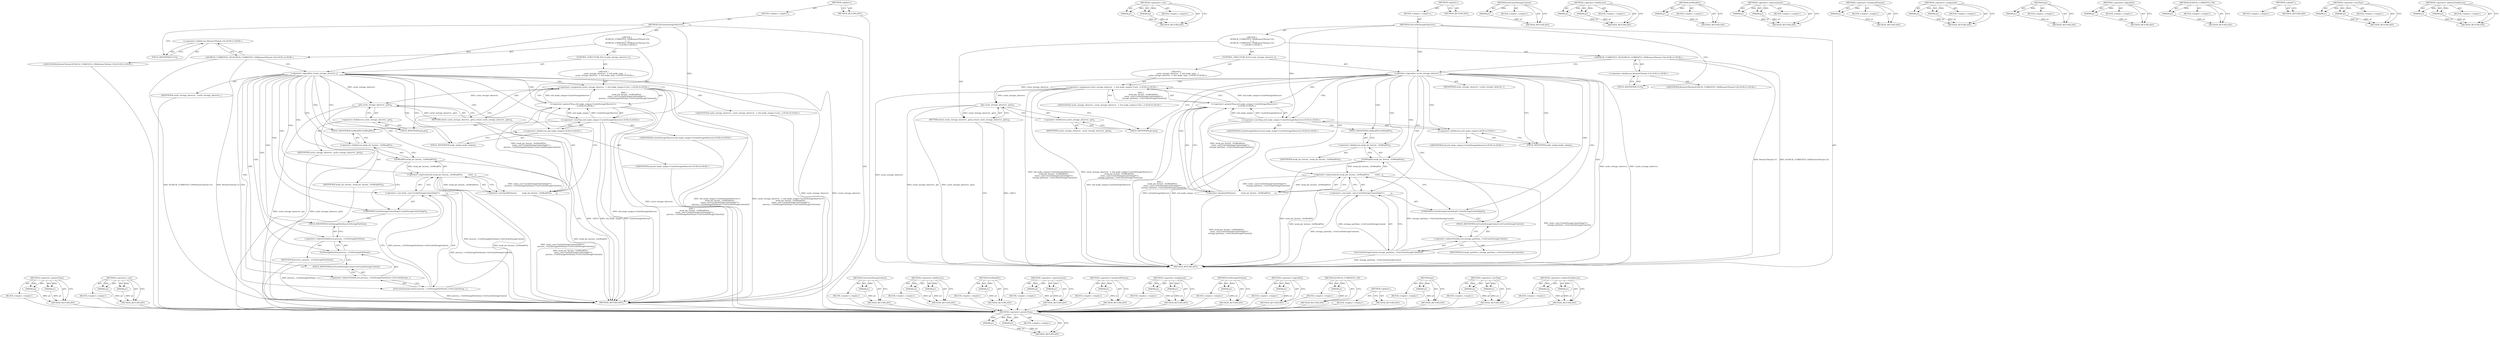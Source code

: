 digraph "&lt;operator&gt;.indirectFieldAccess" {
vulnerable_79 [label=<(METHOD,&lt;operator&gt;.greaterThan)>];
vulnerable_80 [label=<(PARAM,p1)>];
vulnerable_81 [label=<(PARAM,p2)>];
vulnerable_82 [label=<(BLOCK,&lt;empty&gt;,&lt;empty&gt;)>];
vulnerable_83 [label=<(METHOD_RETURN,ANY)>];
vulnerable_102 [label=<(METHOD,&lt;operator&gt;.cast)>];
vulnerable_103 [label=<(PARAM,p1)>];
vulnerable_104 [label=<(PARAM,p2)>];
vulnerable_105 [label=<(BLOCK,&lt;empty&gt;,&lt;empty&gt;)>];
vulnerable_106 [label=<(METHOD_RETURN,ANY)>];
vulnerable_6 [label=<(METHOD,&lt;global&gt;)<SUB>1</SUB>>];
vulnerable_7 [label=<(BLOCK,&lt;empty&gt;,&lt;empty&gt;)<SUB>1</SUB>>];
vulnerable_8 [label=<(METHOD,GetCacheStorageObserver)<SUB>1</SUB>>];
vulnerable_9 [label="<(BLOCK,{
  DCHECK_CURRENTLY_ON(BrowserThread::UI);
  i...,{
  DCHECK_CURRENTLY_ON(BrowserThread::UI);
  i...)<SUB>1</SUB>>"];
vulnerable_10 [label="<(DCHECK_CURRENTLY_ON,DCHECK_CURRENTLY_ON(BrowserThread::UI))<SUB>2</SUB>>"];
vulnerable_11 [label="<(&lt;operator&gt;.fieldAccess,BrowserThread::UI)<SUB>2</SUB>>"];
vulnerable_12 [label="<(IDENTIFIER,BrowserThread,DCHECK_CURRENTLY_ON(BrowserThread::UI))<SUB>2</SUB>>"];
vulnerable_13 [label=<(FIELD_IDENTIFIER,UI,UI)<SUB>2</SUB>>];
vulnerable_14 [label=<(CONTROL_STRUCTURE,IF,if (!cache_storage_observer_))<SUB>3</SUB>>];
vulnerable_15 [label=<(&lt;operator&gt;.logicalNot,!cache_storage_observer_)<SUB>3</SUB>>];
vulnerable_16 [label=<(IDENTIFIER,cache_storage_observer_,!cache_storage_observer_)<SUB>3</SUB>>];
vulnerable_17 [label="<(BLOCK,{
     cache_storage_observer_ = std::make_uniq...,{
     cache_storage_observer_ = std::make_uniq...)<SUB>3</SUB>>"];
vulnerable_18 [label="<(&lt;operator&gt;.assignment,cache_storage_observer_ = std::make_unique&lt;Cach...)<SUB>4</SUB>>"];
vulnerable_19 [label="<(IDENTIFIER,cache_storage_observer_,cache_storage_observer_ = std::make_unique&lt;Cach...)<SUB>4</SUB>>"];
vulnerable_20 [label="<(&lt;operator&gt;.greaterThan,std::make_unique&lt;CacheStorageObserver&gt;(
       ...)<SUB>4</SUB>>"];
vulnerable_21 [label="<(&lt;operator&gt;.lessThan,std::make_unique&lt;CacheStorageObserver)<SUB>4</SUB>>"];
vulnerable_22 [label="<(&lt;operator&gt;.fieldAccess,std::make_unique)<SUB>4</SUB>>"];
vulnerable_23 [label="<(IDENTIFIER,std,std::make_unique&lt;CacheStorageObserver)<SUB>4</SUB>>"];
vulnerable_24 [label=<(FIELD_IDENTIFIER,make_unique,make_unique)<SUB>4</SUB>>];
vulnerable_25 [label="<(IDENTIFIER,CacheStorageObserver,std::make_unique&lt;CacheStorageObserver)<SUB>4</SUB>>"];
vulnerable_26 [label=<(&lt;operator&gt;.bracketedPrimary,(
         weak_ptr_factory_.GetWeakPtr(),
    ...)<SUB>4</SUB>>];
vulnerable_27 [label=<(&lt;operator&gt;.expressionList,weak_ptr_factory_.GetWeakPtr(),
         static...)<SUB>5</SUB>>];
vulnerable_28 [label=<(GetWeakPtr,weak_ptr_factory_.GetWeakPtr())<SUB>5</SUB>>];
vulnerable_29 [label=<(&lt;operator&gt;.fieldAccess,weak_ptr_factory_.GetWeakPtr)<SUB>5</SUB>>];
vulnerable_30 [label=<(IDENTIFIER,weak_ptr_factory_,weak_ptr_factory_.GetWeakPtr())<SUB>5</SUB>>];
vulnerable_31 [label=<(FIELD_IDENTIFIER,GetWeakPtr,GetWeakPtr)<SUB>5</SUB>>];
vulnerable_32 [label=<(&lt;operator&gt;.cast,static_cast&lt;CacheStorageContextImpl*&gt;(
        ...)<SUB>6</SUB>>];
vulnerable_33 [label=<(UNKNOWN,CacheStorageContextImpl*,CacheStorageContextImpl*)<SUB>6</SUB>>];
vulnerable_34 [label=<(GetCacheStorageContext,process_-&gt;GetStoragePartition()-&gt;GetCacheStorag...)<SUB>7</SUB>>];
vulnerable_35 [label=<(&lt;operator&gt;.indirectFieldAccess,process_-&gt;GetStoragePartition()-&gt;GetCacheStorag...)<SUB>7</SUB>>];
vulnerable_36 [label=<(GetStoragePartition,process_-&gt;GetStoragePartition())<SUB>7</SUB>>];
vulnerable_37 [label=<(&lt;operator&gt;.indirectFieldAccess,process_-&gt;GetStoragePartition)<SUB>7</SUB>>];
vulnerable_38 [label=<(IDENTIFIER,process_,process_-&gt;GetStoragePartition())<SUB>7</SUB>>];
vulnerable_39 [label=<(FIELD_IDENTIFIER,GetStoragePartition,GetStoragePartition)<SUB>7</SUB>>];
vulnerable_40 [label=<(FIELD_IDENTIFIER,GetCacheStorageContext,GetCacheStorageContext)<SUB>7</SUB>>];
vulnerable_41 [label=<(RETURN,return cache_storage_observer_.get();,return cache_storage_observer_.get();)<SUB>9</SUB>>];
vulnerable_42 [label=<(get,cache_storage_observer_.get())<SUB>9</SUB>>];
vulnerable_43 [label=<(&lt;operator&gt;.fieldAccess,cache_storage_observer_.get)<SUB>9</SUB>>];
vulnerable_44 [label=<(IDENTIFIER,cache_storage_observer_,cache_storage_observer_.get())<SUB>9</SUB>>];
vulnerable_45 [label=<(FIELD_IDENTIFIER,get,get)<SUB>9</SUB>>];
vulnerable_46 [label=<(METHOD_RETURN,ANY)<SUB>1</SUB>>];
vulnerable_48 [label=<(METHOD_RETURN,ANY)<SUB>1</SUB>>];
vulnerable_107 [label=<(METHOD,GetCacheStorageContext)>];
vulnerable_108 [label=<(PARAM,p1)>];
vulnerable_109 [label=<(BLOCK,&lt;empty&gt;,&lt;empty&gt;)>];
vulnerable_110 [label=<(METHOD_RETURN,ANY)>];
vulnerable_65 [label=<(METHOD,&lt;operator&gt;.fieldAccess)>];
vulnerable_66 [label=<(PARAM,p1)>];
vulnerable_67 [label=<(PARAM,p2)>];
vulnerable_68 [label=<(BLOCK,&lt;empty&gt;,&lt;empty&gt;)>];
vulnerable_69 [label=<(METHOD_RETURN,ANY)>];
vulnerable_98 [label=<(METHOD,GetWeakPtr)>];
vulnerable_99 [label=<(PARAM,p1)>];
vulnerable_100 [label=<(BLOCK,&lt;empty&gt;,&lt;empty&gt;)>];
vulnerable_101 [label=<(METHOD_RETURN,ANY)>];
vulnerable_93 [label=<(METHOD,&lt;operator&gt;.expressionList)>];
vulnerable_94 [label=<(PARAM,p1)>];
vulnerable_95 [label=<(PARAM,p2)>];
vulnerable_96 [label=<(BLOCK,&lt;empty&gt;,&lt;empty&gt;)>];
vulnerable_97 [label=<(METHOD_RETURN,ANY)>];
vulnerable_89 [label=<(METHOD,&lt;operator&gt;.bracketedPrimary)>];
vulnerable_90 [label=<(PARAM,p1)>];
vulnerable_91 [label=<(BLOCK,&lt;empty&gt;,&lt;empty&gt;)>];
vulnerable_92 [label=<(METHOD_RETURN,ANY)>];
vulnerable_74 [label=<(METHOD,&lt;operator&gt;.assignment)>];
vulnerable_75 [label=<(PARAM,p1)>];
vulnerable_76 [label=<(PARAM,p2)>];
vulnerable_77 [label=<(BLOCK,&lt;empty&gt;,&lt;empty&gt;)>];
vulnerable_78 [label=<(METHOD_RETURN,ANY)>];
vulnerable_116 [label=<(METHOD,GetStoragePartition)>];
vulnerable_117 [label=<(PARAM,p1)>];
vulnerable_118 [label=<(BLOCK,&lt;empty&gt;,&lt;empty&gt;)>];
vulnerable_119 [label=<(METHOD_RETURN,ANY)>];
vulnerable_70 [label=<(METHOD,&lt;operator&gt;.logicalNot)>];
vulnerable_71 [label=<(PARAM,p1)>];
vulnerable_72 [label=<(BLOCK,&lt;empty&gt;,&lt;empty&gt;)>];
vulnerable_73 [label=<(METHOD_RETURN,ANY)>];
vulnerable_61 [label=<(METHOD,DCHECK_CURRENTLY_ON)>];
vulnerable_62 [label=<(PARAM,p1)>];
vulnerable_63 [label=<(BLOCK,&lt;empty&gt;,&lt;empty&gt;)>];
vulnerable_64 [label=<(METHOD_RETURN,ANY)>];
vulnerable_55 [label=<(METHOD,&lt;global&gt;)<SUB>1</SUB>>];
vulnerable_56 [label=<(BLOCK,&lt;empty&gt;,&lt;empty&gt;)>];
vulnerable_57 [label=<(METHOD_RETURN,ANY)>];
vulnerable_120 [label=<(METHOD,get)>];
vulnerable_121 [label=<(PARAM,p1)>];
vulnerable_122 [label=<(BLOCK,&lt;empty&gt;,&lt;empty&gt;)>];
vulnerable_123 [label=<(METHOD_RETURN,ANY)>];
vulnerable_84 [label=<(METHOD,&lt;operator&gt;.lessThan)>];
vulnerable_85 [label=<(PARAM,p1)>];
vulnerable_86 [label=<(PARAM,p2)>];
vulnerable_87 [label=<(BLOCK,&lt;empty&gt;,&lt;empty&gt;)>];
vulnerable_88 [label=<(METHOD_RETURN,ANY)>];
vulnerable_111 [label=<(METHOD,&lt;operator&gt;.indirectFieldAccess)>];
vulnerable_112 [label=<(PARAM,p1)>];
vulnerable_113 [label=<(PARAM,p2)>];
vulnerable_114 [label=<(BLOCK,&lt;empty&gt;,&lt;empty&gt;)>];
vulnerable_115 [label=<(METHOD_RETURN,ANY)>];
fixed_76 [label=<(METHOD,&lt;operator&gt;.greaterThan)>];
fixed_77 [label=<(PARAM,p1)>];
fixed_78 [label=<(PARAM,p2)>];
fixed_79 [label=<(BLOCK,&lt;empty&gt;,&lt;empty&gt;)>];
fixed_80 [label=<(METHOD_RETURN,ANY)>];
fixed_99 [label=<(METHOD,&lt;operator&gt;.cast)>];
fixed_100 [label=<(PARAM,p1)>];
fixed_101 [label=<(PARAM,p2)>];
fixed_102 [label=<(BLOCK,&lt;empty&gt;,&lt;empty&gt;)>];
fixed_103 [label=<(METHOD_RETURN,ANY)>];
fixed_6 [label=<(METHOD,&lt;global&gt;)<SUB>1</SUB>>];
fixed_7 [label=<(BLOCK,&lt;empty&gt;,&lt;empty&gt;)<SUB>1</SUB>>];
fixed_8 [label=<(METHOD,GetCacheStorageObserver)<SUB>1</SUB>>];
fixed_9 [label="<(BLOCK,{
  DCHECK_CURRENTLY_ON(BrowserThread::UI);
  i...,{
  DCHECK_CURRENTLY_ON(BrowserThread::UI);
  i...)<SUB>1</SUB>>"];
fixed_10 [label="<(DCHECK_CURRENTLY_ON,DCHECK_CURRENTLY_ON(BrowserThread::UI))<SUB>2</SUB>>"];
fixed_11 [label="<(&lt;operator&gt;.fieldAccess,BrowserThread::UI)<SUB>2</SUB>>"];
fixed_12 [label="<(IDENTIFIER,BrowserThread,DCHECK_CURRENTLY_ON(BrowserThread::UI))<SUB>2</SUB>>"];
fixed_13 [label=<(FIELD_IDENTIFIER,UI,UI)<SUB>2</SUB>>];
fixed_14 [label=<(CONTROL_STRUCTURE,IF,if (!cache_storage_observer_))<SUB>3</SUB>>];
fixed_15 [label=<(&lt;operator&gt;.logicalNot,!cache_storage_observer_)<SUB>3</SUB>>];
fixed_16 [label=<(IDENTIFIER,cache_storage_observer_,!cache_storage_observer_)<SUB>3</SUB>>];
fixed_17 [label="<(BLOCK,{
     cache_storage_observer_ = std::make_uniq...,{
     cache_storage_observer_ = std::make_uniq...)<SUB>3</SUB>>"];
fixed_18 [label="<(&lt;operator&gt;.assignment,cache_storage_observer_ = std::make_unique&lt;Cach...)<SUB>4</SUB>>"];
fixed_19 [label="<(IDENTIFIER,cache_storage_observer_,cache_storage_observer_ = std::make_unique&lt;Cach...)<SUB>4</SUB>>"];
fixed_20 [label="<(&lt;operator&gt;.greaterThan,std::make_unique&lt;CacheStorageObserver&gt;(
       ...)<SUB>4</SUB>>"];
fixed_21 [label="<(&lt;operator&gt;.lessThan,std::make_unique&lt;CacheStorageObserver)<SUB>4</SUB>>"];
fixed_22 [label="<(&lt;operator&gt;.fieldAccess,std::make_unique)<SUB>4</SUB>>"];
fixed_23 [label="<(IDENTIFIER,std,std::make_unique&lt;CacheStorageObserver)<SUB>4</SUB>>"];
fixed_24 [label=<(FIELD_IDENTIFIER,make_unique,make_unique)<SUB>4</SUB>>];
fixed_25 [label="<(IDENTIFIER,CacheStorageObserver,std::make_unique&lt;CacheStorageObserver)<SUB>4</SUB>>"];
fixed_26 [label=<(&lt;operator&gt;.bracketedPrimary,(
         weak_ptr_factory_.GetWeakPtr(),
    ...)<SUB>4</SUB>>];
fixed_27 [label=<(&lt;operator&gt;.expressionList,weak_ptr_factory_.GetWeakPtr(),
         static...)<SUB>5</SUB>>];
fixed_28 [label=<(GetWeakPtr,weak_ptr_factory_.GetWeakPtr())<SUB>5</SUB>>];
fixed_29 [label=<(&lt;operator&gt;.fieldAccess,weak_ptr_factory_.GetWeakPtr)<SUB>5</SUB>>];
fixed_30 [label=<(IDENTIFIER,weak_ptr_factory_,weak_ptr_factory_.GetWeakPtr())<SUB>5</SUB>>];
fixed_31 [label=<(FIELD_IDENTIFIER,GetWeakPtr,GetWeakPtr)<SUB>5</SUB>>];
fixed_32 [label=<(&lt;operator&gt;.cast,static_cast&lt;CacheStorageContextImpl*&gt;(
        ...)<SUB>6</SUB>>];
fixed_33 [label=<(UNKNOWN,CacheStorageContextImpl*,CacheStorageContextImpl*)<SUB>6</SUB>>];
fixed_34 [label=<(GetCacheStorageContext,storage_partition_-&gt;GetCacheStorageContext())<SUB>7</SUB>>];
fixed_35 [label=<(&lt;operator&gt;.indirectFieldAccess,storage_partition_-&gt;GetCacheStorageContext)<SUB>7</SUB>>];
fixed_36 [label=<(IDENTIFIER,storage_partition_,storage_partition_-&gt;GetCacheStorageContext())<SUB>7</SUB>>];
fixed_37 [label=<(FIELD_IDENTIFIER,GetCacheStorageContext,GetCacheStorageContext)<SUB>7</SUB>>];
fixed_38 [label=<(RETURN,return cache_storage_observer_.get();,return cache_storage_observer_.get();)<SUB>9</SUB>>];
fixed_39 [label=<(get,cache_storage_observer_.get())<SUB>9</SUB>>];
fixed_40 [label=<(&lt;operator&gt;.fieldAccess,cache_storage_observer_.get)<SUB>9</SUB>>];
fixed_41 [label=<(IDENTIFIER,cache_storage_observer_,cache_storage_observer_.get())<SUB>9</SUB>>];
fixed_42 [label=<(FIELD_IDENTIFIER,get,get)<SUB>9</SUB>>];
fixed_43 [label=<(METHOD_RETURN,ANY)<SUB>1</SUB>>];
fixed_45 [label=<(METHOD_RETURN,ANY)<SUB>1</SUB>>];
fixed_104 [label=<(METHOD,GetCacheStorageContext)>];
fixed_105 [label=<(PARAM,p1)>];
fixed_106 [label=<(BLOCK,&lt;empty&gt;,&lt;empty&gt;)>];
fixed_107 [label=<(METHOD_RETURN,ANY)>];
fixed_62 [label=<(METHOD,&lt;operator&gt;.fieldAccess)>];
fixed_63 [label=<(PARAM,p1)>];
fixed_64 [label=<(PARAM,p2)>];
fixed_65 [label=<(BLOCK,&lt;empty&gt;,&lt;empty&gt;)>];
fixed_66 [label=<(METHOD_RETURN,ANY)>];
fixed_95 [label=<(METHOD,GetWeakPtr)>];
fixed_96 [label=<(PARAM,p1)>];
fixed_97 [label=<(BLOCK,&lt;empty&gt;,&lt;empty&gt;)>];
fixed_98 [label=<(METHOD_RETURN,ANY)>];
fixed_90 [label=<(METHOD,&lt;operator&gt;.expressionList)>];
fixed_91 [label=<(PARAM,p1)>];
fixed_92 [label=<(PARAM,p2)>];
fixed_93 [label=<(BLOCK,&lt;empty&gt;,&lt;empty&gt;)>];
fixed_94 [label=<(METHOD_RETURN,ANY)>];
fixed_86 [label=<(METHOD,&lt;operator&gt;.bracketedPrimary)>];
fixed_87 [label=<(PARAM,p1)>];
fixed_88 [label=<(BLOCK,&lt;empty&gt;,&lt;empty&gt;)>];
fixed_89 [label=<(METHOD_RETURN,ANY)>];
fixed_71 [label=<(METHOD,&lt;operator&gt;.assignment)>];
fixed_72 [label=<(PARAM,p1)>];
fixed_73 [label=<(PARAM,p2)>];
fixed_74 [label=<(BLOCK,&lt;empty&gt;,&lt;empty&gt;)>];
fixed_75 [label=<(METHOD_RETURN,ANY)>];
fixed_113 [label=<(METHOD,get)>];
fixed_114 [label=<(PARAM,p1)>];
fixed_115 [label=<(BLOCK,&lt;empty&gt;,&lt;empty&gt;)>];
fixed_116 [label=<(METHOD_RETURN,ANY)>];
fixed_67 [label=<(METHOD,&lt;operator&gt;.logicalNot)>];
fixed_68 [label=<(PARAM,p1)>];
fixed_69 [label=<(BLOCK,&lt;empty&gt;,&lt;empty&gt;)>];
fixed_70 [label=<(METHOD_RETURN,ANY)>];
fixed_58 [label=<(METHOD,DCHECK_CURRENTLY_ON)>];
fixed_59 [label=<(PARAM,p1)>];
fixed_60 [label=<(BLOCK,&lt;empty&gt;,&lt;empty&gt;)>];
fixed_61 [label=<(METHOD_RETURN,ANY)>];
fixed_52 [label=<(METHOD,&lt;global&gt;)<SUB>1</SUB>>];
fixed_53 [label=<(BLOCK,&lt;empty&gt;,&lt;empty&gt;)>];
fixed_54 [label=<(METHOD_RETURN,ANY)>];
fixed_81 [label=<(METHOD,&lt;operator&gt;.lessThan)>];
fixed_82 [label=<(PARAM,p1)>];
fixed_83 [label=<(PARAM,p2)>];
fixed_84 [label=<(BLOCK,&lt;empty&gt;,&lt;empty&gt;)>];
fixed_85 [label=<(METHOD_RETURN,ANY)>];
fixed_108 [label=<(METHOD,&lt;operator&gt;.indirectFieldAccess)>];
fixed_109 [label=<(PARAM,p1)>];
fixed_110 [label=<(PARAM,p2)>];
fixed_111 [label=<(BLOCK,&lt;empty&gt;,&lt;empty&gt;)>];
fixed_112 [label=<(METHOD_RETURN,ANY)>];
vulnerable_79 -> vulnerable_80  [key=0, label="AST: "];
vulnerable_79 -> vulnerable_80  [key=1, label="DDG: "];
vulnerable_79 -> vulnerable_82  [key=0, label="AST: "];
vulnerable_79 -> vulnerable_81  [key=0, label="AST: "];
vulnerable_79 -> vulnerable_81  [key=1, label="DDG: "];
vulnerable_79 -> vulnerable_83  [key=0, label="AST: "];
vulnerable_79 -> vulnerable_83  [key=1, label="CFG: "];
vulnerable_80 -> vulnerable_83  [key=0, label="DDG: p1"];
vulnerable_81 -> vulnerable_83  [key=0, label="DDG: p2"];
vulnerable_82 -> fixed_76  [key=0];
vulnerable_83 -> fixed_76  [key=0];
vulnerable_102 -> vulnerable_103  [key=0, label="AST: "];
vulnerable_102 -> vulnerable_103  [key=1, label="DDG: "];
vulnerable_102 -> vulnerable_105  [key=0, label="AST: "];
vulnerable_102 -> vulnerable_104  [key=0, label="AST: "];
vulnerable_102 -> vulnerable_104  [key=1, label="DDG: "];
vulnerable_102 -> vulnerable_106  [key=0, label="AST: "];
vulnerable_102 -> vulnerable_106  [key=1, label="CFG: "];
vulnerable_103 -> vulnerable_106  [key=0, label="DDG: p1"];
vulnerable_104 -> vulnerable_106  [key=0, label="DDG: p2"];
vulnerable_105 -> fixed_76  [key=0];
vulnerable_106 -> fixed_76  [key=0];
vulnerable_6 -> vulnerable_7  [key=0, label="AST: "];
vulnerable_6 -> vulnerable_48  [key=0, label="AST: "];
vulnerable_6 -> vulnerable_48  [key=1, label="CFG: "];
vulnerable_7 -> vulnerable_8  [key=0, label="AST: "];
vulnerable_8 -> vulnerable_9  [key=0, label="AST: "];
vulnerable_8 -> vulnerable_46  [key=0, label="AST: "];
vulnerable_8 -> vulnerable_13  [key=0, label="CFG: "];
vulnerable_8 -> vulnerable_15  [key=0, label="DDG: "];
vulnerable_8 -> vulnerable_21  [key=0, label="DDG: "];
vulnerable_9 -> vulnerable_10  [key=0, label="AST: "];
vulnerable_9 -> vulnerable_14  [key=0, label="AST: "];
vulnerable_9 -> vulnerable_41  [key=0, label="AST: "];
vulnerable_10 -> vulnerable_11  [key=0, label="AST: "];
vulnerable_10 -> vulnerable_15  [key=0, label="CFG: "];
vulnerable_10 -> vulnerable_46  [key=0, label="DDG: BrowserThread::UI"];
vulnerable_10 -> vulnerable_46  [key=1, label="DDG: DCHECK_CURRENTLY_ON(BrowserThread::UI)"];
vulnerable_11 -> vulnerable_12  [key=0, label="AST: "];
vulnerable_11 -> vulnerable_13  [key=0, label="AST: "];
vulnerable_11 -> vulnerable_10  [key=0, label="CFG: "];
vulnerable_12 -> fixed_76  [key=0];
vulnerable_13 -> vulnerable_11  [key=0, label="CFG: "];
vulnerable_14 -> vulnerable_15  [key=0, label="AST: "];
vulnerable_14 -> vulnerable_17  [key=0, label="AST: "];
vulnerable_15 -> vulnerable_16  [key=0, label="AST: "];
vulnerable_15 -> vulnerable_24  [key=0, label="CFG: "];
vulnerable_15 -> vulnerable_24  [key=1, label="CDG: "];
vulnerable_15 -> vulnerable_45  [key=0, label="CFG: "];
vulnerable_15 -> vulnerable_46  [key=0, label="DDG: cache_storage_observer_"];
vulnerable_15 -> vulnerable_46  [key=1, label="DDG: !cache_storage_observer_"];
vulnerable_15 -> vulnerable_42  [key=0, label="DDG: cache_storage_observer_"];
vulnerable_15 -> vulnerable_40  [key=0, label="CDG: "];
vulnerable_15 -> vulnerable_29  [key=0, label="CDG: "];
vulnerable_15 -> vulnerable_34  [key=0, label="CDG: "];
vulnerable_15 -> vulnerable_21  [key=0, label="CDG: "];
vulnerable_15 -> vulnerable_32  [key=0, label="CDG: "];
vulnerable_15 -> vulnerable_18  [key=0, label="CDG: "];
vulnerable_15 -> vulnerable_33  [key=0, label="CDG: "];
vulnerable_15 -> vulnerable_26  [key=0, label="CDG: "];
vulnerable_15 -> vulnerable_28  [key=0, label="CDG: "];
vulnerable_15 -> vulnerable_36  [key=0, label="CDG: "];
vulnerable_15 -> vulnerable_35  [key=0, label="CDG: "];
vulnerable_15 -> vulnerable_37  [key=0, label="CDG: "];
vulnerable_15 -> vulnerable_20  [key=0, label="CDG: "];
vulnerable_15 -> vulnerable_22  [key=0, label="CDG: "];
vulnerable_15 -> vulnerable_39  [key=0, label="CDG: "];
vulnerable_15 -> vulnerable_27  [key=0, label="CDG: "];
vulnerable_15 -> vulnerable_31  [key=0, label="CDG: "];
vulnerable_16 -> fixed_76  [key=0];
vulnerable_17 -> vulnerable_18  [key=0, label="AST: "];
vulnerable_18 -> vulnerable_19  [key=0, label="AST: "];
vulnerable_18 -> vulnerable_20  [key=0, label="AST: "];
vulnerable_18 -> vulnerable_45  [key=0, label="CFG: "];
vulnerable_18 -> vulnerable_46  [key=0, label="DDG: cache_storage_observer_"];
vulnerable_18 -> vulnerable_46  [key=1, label="DDG: std::make_unique&lt;CacheStorageObserver&gt;(
         weak_ptr_factory_.GetWeakPtr(),
         static_cast&lt;CacheStorageContextImpl*&gt;(
            process_-&gt;GetStoragePartition()-&gt;GetCacheStorageContext()))"];
vulnerable_18 -> vulnerable_46  [key=2, label="DDG: cache_storage_observer_ = std::make_unique&lt;CacheStorageObserver&gt;(
         weak_ptr_factory_.GetWeakPtr(),
         static_cast&lt;CacheStorageContextImpl*&gt;(
            process_-&gt;GetStoragePartition()-&gt;GetCacheStorageContext()))"];
vulnerable_18 -> vulnerable_42  [key=0, label="DDG: cache_storage_observer_"];
vulnerable_19 -> fixed_76  [key=0];
vulnerable_20 -> vulnerable_21  [key=0, label="AST: "];
vulnerable_20 -> vulnerable_26  [key=0, label="AST: "];
vulnerable_20 -> vulnerable_18  [key=0, label="CFG: "];
vulnerable_20 -> vulnerable_18  [key=1, label="DDG: std::make_unique&lt;CacheStorageObserver"];
vulnerable_20 -> vulnerable_18  [key=2, label="DDG: (
         weak_ptr_factory_.GetWeakPtr(),
         static_cast&lt;CacheStorageContextImpl*&gt;(
            process_-&gt;GetStoragePartition()-&gt;GetCacheStorageContext()))"];
vulnerable_20 -> vulnerable_46  [key=0, label="DDG: std::make_unique&lt;CacheStorageObserver"];
vulnerable_20 -> vulnerable_46  [key=1, label="DDG: (
         weak_ptr_factory_.GetWeakPtr(),
         static_cast&lt;CacheStorageContextImpl*&gt;(
            process_-&gt;GetStoragePartition()-&gt;GetCacheStorageContext()))"];
vulnerable_21 -> vulnerable_22  [key=0, label="AST: "];
vulnerable_21 -> vulnerable_25  [key=0, label="AST: "];
vulnerable_21 -> vulnerable_31  [key=0, label="CFG: "];
vulnerable_21 -> vulnerable_46  [key=0, label="DDG: std::make_unique"];
vulnerable_21 -> vulnerable_46  [key=1, label="DDG: CacheStorageObserver"];
vulnerable_21 -> vulnerable_20  [key=0, label="DDG: std::make_unique"];
vulnerable_21 -> vulnerable_20  [key=1, label="DDG: CacheStorageObserver"];
vulnerable_22 -> vulnerable_23  [key=0, label="AST: "];
vulnerable_22 -> vulnerable_24  [key=0, label="AST: "];
vulnerable_22 -> vulnerable_21  [key=0, label="CFG: "];
vulnerable_23 -> fixed_76  [key=0];
vulnerable_24 -> vulnerable_22  [key=0, label="CFG: "];
vulnerable_25 -> fixed_76  [key=0];
vulnerable_26 -> vulnerable_27  [key=0, label="AST: "];
vulnerable_26 -> vulnerable_20  [key=0, label="CFG: "];
vulnerable_26 -> vulnerable_20  [key=1, label="DDG: weak_ptr_factory_.GetWeakPtr(),
         static_cast&lt;CacheStorageContextImpl*&gt;(
            process_-&gt;GetStoragePartition()-&gt;GetCacheStorageContext())"];
vulnerable_26 -> vulnerable_46  [key=0, label="DDG: weak_ptr_factory_.GetWeakPtr(),
         static_cast&lt;CacheStorageContextImpl*&gt;(
            process_-&gt;GetStoragePartition()-&gt;GetCacheStorageContext())"];
vulnerable_27 -> vulnerable_28  [key=0, label="AST: "];
vulnerable_27 -> vulnerable_32  [key=0, label="AST: "];
vulnerable_27 -> vulnerable_26  [key=0, label="CFG: "];
vulnerable_27 -> vulnerable_26  [key=1, label="DDG: weak_ptr_factory_.GetWeakPtr()"];
vulnerable_27 -> vulnerable_26  [key=2, label="DDG: static_cast&lt;CacheStorageContextImpl*&gt;(
            process_-&gt;GetStoragePartition()-&gt;GetCacheStorageContext())"];
vulnerable_27 -> vulnerable_46  [key=0, label="DDG: weak_ptr_factory_.GetWeakPtr()"];
vulnerable_27 -> vulnerable_46  [key=1, label="DDG: static_cast&lt;CacheStorageContextImpl*&gt;(
            process_-&gt;GetStoragePartition()-&gt;GetCacheStorageContext())"];
vulnerable_28 -> vulnerable_29  [key=0, label="AST: "];
vulnerable_28 -> vulnerable_33  [key=0, label="CFG: "];
vulnerable_28 -> vulnerable_46  [key=0, label="DDG: weak_ptr_factory_.GetWeakPtr"];
vulnerable_28 -> vulnerable_27  [key=0, label="DDG: weak_ptr_factory_.GetWeakPtr"];
vulnerable_29 -> vulnerable_30  [key=0, label="AST: "];
vulnerable_29 -> vulnerable_31  [key=0, label="AST: "];
vulnerable_29 -> vulnerable_28  [key=0, label="CFG: "];
vulnerable_30 -> fixed_76  [key=0];
vulnerable_31 -> vulnerable_29  [key=0, label="CFG: "];
vulnerable_32 -> vulnerable_33  [key=0, label="AST: "];
vulnerable_32 -> vulnerable_34  [key=0, label="AST: "];
vulnerable_32 -> vulnerable_27  [key=0, label="CFG: "];
vulnerable_32 -> vulnerable_46  [key=0, label="DDG: process_-&gt;GetStoragePartition()-&gt;GetCacheStorageContext()"];
vulnerable_33 -> vulnerable_39  [key=0, label="CFG: "];
vulnerable_34 -> vulnerable_35  [key=0, label="AST: "];
vulnerable_34 -> vulnerable_32  [key=0, label="CFG: "];
vulnerable_34 -> vulnerable_32  [key=1, label="DDG: process_-&gt;GetStoragePartition()-&gt;GetCacheStorageContext"];
vulnerable_34 -> vulnerable_46  [key=0, label="DDG: process_-&gt;GetStoragePartition()-&gt;GetCacheStorageContext"];
vulnerable_34 -> vulnerable_27  [key=0, label="DDG: process_-&gt;GetStoragePartition()-&gt;GetCacheStorageContext"];
vulnerable_35 -> vulnerable_36  [key=0, label="AST: "];
vulnerable_35 -> vulnerable_40  [key=0, label="AST: "];
vulnerable_35 -> vulnerable_34  [key=0, label="CFG: "];
vulnerable_36 -> vulnerable_37  [key=0, label="AST: "];
vulnerable_36 -> vulnerable_40  [key=0, label="CFG: "];
vulnerable_36 -> vulnerable_46  [key=0, label="DDG: process_-&gt;GetStoragePartition"];
vulnerable_37 -> vulnerable_38  [key=0, label="AST: "];
vulnerable_37 -> vulnerable_39  [key=0, label="AST: "];
vulnerable_37 -> vulnerable_36  [key=0, label="CFG: "];
vulnerable_38 -> fixed_76  [key=0];
vulnerable_39 -> vulnerable_37  [key=0, label="CFG: "];
vulnerable_40 -> vulnerable_35  [key=0, label="CFG: "];
vulnerable_41 -> vulnerable_42  [key=0, label="AST: "];
vulnerable_41 -> vulnerable_46  [key=0, label="CFG: "];
vulnerable_41 -> vulnerable_46  [key=1, label="DDG: &lt;RET&gt;"];
vulnerable_42 -> vulnerable_43  [key=0, label="AST: "];
vulnerable_42 -> vulnerable_41  [key=0, label="CFG: "];
vulnerable_42 -> vulnerable_41  [key=1, label="DDG: cache_storage_observer_.get()"];
vulnerable_42 -> vulnerable_46  [key=0, label="DDG: cache_storage_observer_.get"];
vulnerable_42 -> vulnerable_46  [key=1, label="DDG: cache_storage_observer_.get()"];
vulnerable_43 -> vulnerable_44  [key=0, label="AST: "];
vulnerable_43 -> vulnerable_45  [key=0, label="AST: "];
vulnerable_43 -> vulnerable_42  [key=0, label="CFG: "];
vulnerable_44 -> fixed_76  [key=0];
vulnerable_45 -> vulnerable_43  [key=0, label="CFG: "];
vulnerable_46 -> fixed_76  [key=0];
vulnerable_48 -> fixed_76  [key=0];
vulnerable_107 -> vulnerable_108  [key=0, label="AST: "];
vulnerable_107 -> vulnerable_108  [key=1, label="DDG: "];
vulnerable_107 -> vulnerable_109  [key=0, label="AST: "];
vulnerable_107 -> vulnerable_110  [key=0, label="AST: "];
vulnerable_107 -> vulnerable_110  [key=1, label="CFG: "];
vulnerable_108 -> vulnerable_110  [key=0, label="DDG: p1"];
vulnerable_109 -> fixed_76  [key=0];
vulnerable_110 -> fixed_76  [key=0];
vulnerable_65 -> vulnerable_66  [key=0, label="AST: "];
vulnerable_65 -> vulnerable_66  [key=1, label="DDG: "];
vulnerable_65 -> vulnerable_68  [key=0, label="AST: "];
vulnerable_65 -> vulnerable_67  [key=0, label="AST: "];
vulnerable_65 -> vulnerable_67  [key=1, label="DDG: "];
vulnerable_65 -> vulnerable_69  [key=0, label="AST: "];
vulnerable_65 -> vulnerable_69  [key=1, label="CFG: "];
vulnerable_66 -> vulnerable_69  [key=0, label="DDG: p1"];
vulnerable_67 -> vulnerable_69  [key=0, label="DDG: p2"];
vulnerable_68 -> fixed_76  [key=0];
vulnerable_69 -> fixed_76  [key=0];
vulnerable_98 -> vulnerable_99  [key=0, label="AST: "];
vulnerable_98 -> vulnerable_99  [key=1, label="DDG: "];
vulnerable_98 -> vulnerable_100  [key=0, label="AST: "];
vulnerable_98 -> vulnerable_101  [key=0, label="AST: "];
vulnerable_98 -> vulnerable_101  [key=1, label="CFG: "];
vulnerable_99 -> vulnerable_101  [key=0, label="DDG: p1"];
vulnerable_100 -> fixed_76  [key=0];
vulnerable_101 -> fixed_76  [key=0];
vulnerable_93 -> vulnerable_94  [key=0, label="AST: "];
vulnerable_93 -> vulnerable_94  [key=1, label="DDG: "];
vulnerable_93 -> vulnerable_96  [key=0, label="AST: "];
vulnerable_93 -> vulnerable_95  [key=0, label="AST: "];
vulnerable_93 -> vulnerable_95  [key=1, label="DDG: "];
vulnerable_93 -> vulnerable_97  [key=0, label="AST: "];
vulnerable_93 -> vulnerable_97  [key=1, label="CFG: "];
vulnerable_94 -> vulnerable_97  [key=0, label="DDG: p1"];
vulnerable_95 -> vulnerable_97  [key=0, label="DDG: p2"];
vulnerable_96 -> fixed_76  [key=0];
vulnerable_97 -> fixed_76  [key=0];
vulnerable_89 -> vulnerable_90  [key=0, label="AST: "];
vulnerable_89 -> vulnerable_90  [key=1, label="DDG: "];
vulnerable_89 -> vulnerable_91  [key=0, label="AST: "];
vulnerable_89 -> vulnerable_92  [key=0, label="AST: "];
vulnerable_89 -> vulnerable_92  [key=1, label="CFG: "];
vulnerable_90 -> vulnerable_92  [key=0, label="DDG: p1"];
vulnerable_91 -> fixed_76  [key=0];
vulnerable_92 -> fixed_76  [key=0];
vulnerable_74 -> vulnerable_75  [key=0, label="AST: "];
vulnerable_74 -> vulnerable_75  [key=1, label="DDG: "];
vulnerable_74 -> vulnerable_77  [key=0, label="AST: "];
vulnerable_74 -> vulnerable_76  [key=0, label="AST: "];
vulnerable_74 -> vulnerable_76  [key=1, label="DDG: "];
vulnerable_74 -> vulnerable_78  [key=0, label="AST: "];
vulnerable_74 -> vulnerable_78  [key=1, label="CFG: "];
vulnerable_75 -> vulnerable_78  [key=0, label="DDG: p1"];
vulnerable_76 -> vulnerable_78  [key=0, label="DDG: p2"];
vulnerable_77 -> fixed_76  [key=0];
vulnerable_78 -> fixed_76  [key=0];
vulnerable_116 -> vulnerable_117  [key=0, label="AST: "];
vulnerable_116 -> vulnerable_117  [key=1, label="DDG: "];
vulnerable_116 -> vulnerable_118  [key=0, label="AST: "];
vulnerable_116 -> vulnerable_119  [key=0, label="AST: "];
vulnerable_116 -> vulnerable_119  [key=1, label="CFG: "];
vulnerable_117 -> vulnerable_119  [key=0, label="DDG: p1"];
vulnerable_118 -> fixed_76  [key=0];
vulnerable_119 -> fixed_76  [key=0];
vulnerable_70 -> vulnerable_71  [key=0, label="AST: "];
vulnerable_70 -> vulnerable_71  [key=1, label="DDG: "];
vulnerable_70 -> vulnerable_72  [key=0, label="AST: "];
vulnerable_70 -> vulnerable_73  [key=0, label="AST: "];
vulnerable_70 -> vulnerable_73  [key=1, label="CFG: "];
vulnerable_71 -> vulnerable_73  [key=0, label="DDG: p1"];
vulnerable_72 -> fixed_76  [key=0];
vulnerable_73 -> fixed_76  [key=0];
vulnerable_61 -> vulnerable_62  [key=0, label="AST: "];
vulnerable_61 -> vulnerable_62  [key=1, label="DDG: "];
vulnerable_61 -> vulnerable_63  [key=0, label="AST: "];
vulnerable_61 -> vulnerable_64  [key=0, label="AST: "];
vulnerable_61 -> vulnerable_64  [key=1, label="CFG: "];
vulnerable_62 -> vulnerable_64  [key=0, label="DDG: p1"];
vulnerable_63 -> fixed_76  [key=0];
vulnerable_64 -> fixed_76  [key=0];
vulnerable_55 -> vulnerable_56  [key=0, label="AST: "];
vulnerable_55 -> vulnerable_57  [key=0, label="AST: "];
vulnerable_55 -> vulnerable_57  [key=1, label="CFG: "];
vulnerable_56 -> fixed_76  [key=0];
vulnerable_57 -> fixed_76  [key=0];
vulnerable_120 -> vulnerable_121  [key=0, label="AST: "];
vulnerable_120 -> vulnerable_121  [key=1, label="DDG: "];
vulnerable_120 -> vulnerable_122  [key=0, label="AST: "];
vulnerable_120 -> vulnerable_123  [key=0, label="AST: "];
vulnerable_120 -> vulnerable_123  [key=1, label="CFG: "];
vulnerable_121 -> vulnerable_123  [key=0, label="DDG: p1"];
vulnerable_122 -> fixed_76  [key=0];
vulnerable_123 -> fixed_76  [key=0];
vulnerable_84 -> vulnerable_85  [key=0, label="AST: "];
vulnerable_84 -> vulnerable_85  [key=1, label="DDG: "];
vulnerable_84 -> vulnerable_87  [key=0, label="AST: "];
vulnerable_84 -> vulnerable_86  [key=0, label="AST: "];
vulnerable_84 -> vulnerable_86  [key=1, label="DDG: "];
vulnerable_84 -> vulnerable_88  [key=0, label="AST: "];
vulnerable_84 -> vulnerable_88  [key=1, label="CFG: "];
vulnerable_85 -> vulnerable_88  [key=0, label="DDG: p1"];
vulnerable_86 -> vulnerable_88  [key=0, label="DDG: p2"];
vulnerable_87 -> fixed_76  [key=0];
vulnerable_88 -> fixed_76  [key=0];
vulnerable_111 -> vulnerable_112  [key=0, label="AST: "];
vulnerable_111 -> vulnerable_112  [key=1, label="DDG: "];
vulnerable_111 -> vulnerable_114  [key=0, label="AST: "];
vulnerable_111 -> vulnerable_113  [key=0, label="AST: "];
vulnerable_111 -> vulnerable_113  [key=1, label="DDG: "];
vulnerable_111 -> vulnerable_115  [key=0, label="AST: "];
vulnerable_111 -> vulnerable_115  [key=1, label="CFG: "];
vulnerable_112 -> vulnerable_115  [key=0, label="DDG: p1"];
vulnerable_113 -> vulnerable_115  [key=0, label="DDG: p2"];
vulnerable_114 -> fixed_76  [key=0];
vulnerable_115 -> fixed_76  [key=0];
fixed_76 -> fixed_77  [key=0, label="AST: "];
fixed_76 -> fixed_77  [key=1, label="DDG: "];
fixed_76 -> fixed_79  [key=0, label="AST: "];
fixed_76 -> fixed_78  [key=0, label="AST: "];
fixed_76 -> fixed_78  [key=1, label="DDG: "];
fixed_76 -> fixed_80  [key=0, label="AST: "];
fixed_76 -> fixed_80  [key=1, label="CFG: "];
fixed_77 -> fixed_80  [key=0, label="DDG: p1"];
fixed_78 -> fixed_80  [key=0, label="DDG: p2"];
fixed_99 -> fixed_100  [key=0, label="AST: "];
fixed_99 -> fixed_100  [key=1, label="DDG: "];
fixed_99 -> fixed_102  [key=0, label="AST: "];
fixed_99 -> fixed_101  [key=0, label="AST: "];
fixed_99 -> fixed_101  [key=1, label="DDG: "];
fixed_99 -> fixed_103  [key=0, label="AST: "];
fixed_99 -> fixed_103  [key=1, label="CFG: "];
fixed_100 -> fixed_103  [key=0, label="DDG: p1"];
fixed_101 -> fixed_103  [key=0, label="DDG: p2"];
fixed_6 -> fixed_7  [key=0, label="AST: "];
fixed_6 -> fixed_45  [key=0, label="AST: "];
fixed_6 -> fixed_45  [key=1, label="CFG: "];
fixed_7 -> fixed_8  [key=0, label="AST: "];
fixed_8 -> fixed_9  [key=0, label="AST: "];
fixed_8 -> fixed_43  [key=0, label="AST: "];
fixed_8 -> fixed_13  [key=0, label="CFG: "];
fixed_8 -> fixed_15  [key=0, label="DDG: "];
fixed_8 -> fixed_21  [key=0, label="DDG: "];
fixed_9 -> fixed_10  [key=0, label="AST: "];
fixed_9 -> fixed_14  [key=0, label="AST: "];
fixed_9 -> fixed_38  [key=0, label="AST: "];
fixed_10 -> fixed_11  [key=0, label="AST: "];
fixed_10 -> fixed_15  [key=0, label="CFG: "];
fixed_10 -> fixed_43  [key=0, label="DDG: BrowserThread::UI"];
fixed_10 -> fixed_43  [key=1, label="DDG: DCHECK_CURRENTLY_ON(BrowserThread::UI)"];
fixed_11 -> fixed_12  [key=0, label="AST: "];
fixed_11 -> fixed_13  [key=0, label="AST: "];
fixed_11 -> fixed_10  [key=0, label="CFG: "];
fixed_13 -> fixed_11  [key=0, label="CFG: "];
fixed_14 -> fixed_15  [key=0, label="AST: "];
fixed_14 -> fixed_17  [key=0, label="AST: "];
fixed_15 -> fixed_16  [key=0, label="AST: "];
fixed_15 -> fixed_24  [key=0, label="CFG: "];
fixed_15 -> fixed_24  [key=1, label="CDG: "];
fixed_15 -> fixed_42  [key=0, label="CFG: "];
fixed_15 -> fixed_43  [key=0, label="DDG: cache_storage_observer_"];
fixed_15 -> fixed_43  [key=1, label="DDG: !cache_storage_observer_"];
fixed_15 -> fixed_39  [key=0, label="DDG: cache_storage_observer_"];
fixed_15 -> fixed_29  [key=0, label="CDG: "];
fixed_15 -> fixed_34  [key=0, label="CDG: "];
fixed_15 -> fixed_21  [key=0, label="CDG: "];
fixed_15 -> fixed_32  [key=0, label="CDG: "];
fixed_15 -> fixed_18  [key=0, label="CDG: "];
fixed_15 -> fixed_33  [key=0, label="CDG: "];
fixed_15 -> fixed_26  [key=0, label="CDG: "];
fixed_15 -> fixed_28  [key=0, label="CDG: "];
fixed_15 -> fixed_35  [key=0, label="CDG: "];
fixed_15 -> fixed_37  [key=0, label="CDG: "];
fixed_15 -> fixed_20  [key=0, label="CDG: "];
fixed_15 -> fixed_22  [key=0, label="CDG: "];
fixed_15 -> fixed_27  [key=0, label="CDG: "];
fixed_15 -> fixed_31  [key=0, label="CDG: "];
fixed_17 -> fixed_18  [key=0, label="AST: "];
fixed_18 -> fixed_19  [key=0, label="AST: "];
fixed_18 -> fixed_20  [key=0, label="AST: "];
fixed_18 -> fixed_42  [key=0, label="CFG: "];
fixed_18 -> fixed_43  [key=0, label="DDG: cache_storage_observer_"];
fixed_18 -> fixed_43  [key=1, label="DDG: std::make_unique&lt;CacheStorageObserver&gt;(
         weak_ptr_factory_.GetWeakPtr(),
         static_cast&lt;CacheStorageContextImpl*&gt;(
            storage_partition_-&gt;GetCacheStorageContext()))"];
fixed_18 -> fixed_43  [key=2, label="DDG: cache_storage_observer_ = std::make_unique&lt;CacheStorageObserver&gt;(
         weak_ptr_factory_.GetWeakPtr(),
         static_cast&lt;CacheStorageContextImpl*&gt;(
            storage_partition_-&gt;GetCacheStorageContext()))"];
fixed_18 -> fixed_39  [key=0, label="DDG: cache_storage_observer_"];
fixed_20 -> fixed_21  [key=0, label="AST: "];
fixed_20 -> fixed_26  [key=0, label="AST: "];
fixed_20 -> fixed_18  [key=0, label="CFG: "];
fixed_20 -> fixed_18  [key=1, label="DDG: std::make_unique&lt;CacheStorageObserver"];
fixed_20 -> fixed_18  [key=2, label="DDG: (
         weak_ptr_factory_.GetWeakPtr(),
         static_cast&lt;CacheStorageContextImpl*&gt;(
            storage_partition_-&gt;GetCacheStorageContext()))"];
fixed_20 -> fixed_43  [key=0, label="DDG: std::make_unique&lt;CacheStorageObserver"];
fixed_20 -> fixed_43  [key=1, label="DDG: (
         weak_ptr_factory_.GetWeakPtr(),
         static_cast&lt;CacheStorageContextImpl*&gt;(
            storage_partition_-&gt;GetCacheStorageContext()))"];
fixed_21 -> fixed_22  [key=0, label="AST: "];
fixed_21 -> fixed_25  [key=0, label="AST: "];
fixed_21 -> fixed_31  [key=0, label="CFG: "];
fixed_21 -> fixed_43  [key=0, label="DDG: std::make_unique"];
fixed_21 -> fixed_43  [key=1, label="DDG: CacheStorageObserver"];
fixed_21 -> fixed_20  [key=0, label="DDG: std::make_unique"];
fixed_21 -> fixed_20  [key=1, label="DDG: CacheStorageObserver"];
fixed_22 -> fixed_23  [key=0, label="AST: "];
fixed_22 -> fixed_24  [key=0, label="AST: "];
fixed_22 -> fixed_21  [key=0, label="CFG: "];
fixed_24 -> fixed_22  [key=0, label="CFG: "];
fixed_26 -> fixed_27  [key=0, label="AST: "];
fixed_26 -> fixed_20  [key=0, label="CFG: "];
fixed_26 -> fixed_20  [key=1, label="DDG: weak_ptr_factory_.GetWeakPtr(),
         static_cast&lt;CacheStorageContextImpl*&gt;(
            storage_partition_-&gt;GetCacheStorageContext())"];
fixed_26 -> fixed_43  [key=0, label="DDG: weak_ptr_factory_.GetWeakPtr(),
         static_cast&lt;CacheStorageContextImpl*&gt;(
            storage_partition_-&gt;GetCacheStorageContext())"];
fixed_27 -> fixed_28  [key=0, label="AST: "];
fixed_27 -> fixed_32  [key=0, label="AST: "];
fixed_27 -> fixed_26  [key=0, label="CFG: "];
fixed_27 -> fixed_26  [key=1, label="DDG: weak_ptr_factory_.GetWeakPtr()"];
fixed_27 -> fixed_26  [key=2, label="DDG: static_cast&lt;CacheStorageContextImpl*&gt;(
            storage_partition_-&gt;GetCacheStorageContext())"];
fixed_27 -> fixed_43  [key=0, label="DDG: weak_ptr_factory_.GetWeakPtr()"];
fixed_27 -> fixed_43  [key=1, label="DDG: static_cast&lt;CacheStorageContextImpl*&gt;(
            storage_partition_-&gt;GetCacheStorageContext())"];
fixed_28 -> fixed_29  [key=0, label="AST: "];
fixed_28 -> fixed_33  [key=0, label="CFG: "];
fixed_28 -> fixed_43  [key=0, label="DDG: weak_ptr_factory_.GetWeakPtr"];
fixed_28 -> fixed_27  [key=0, label="DDG: weak_ptr_factory_.GetWeakPtr"];
fixed_29 -> fixed_30  [key=0, label="AST: "];
fixed_29 -> fixed_31  [key=0, label="AST: "];
fixed_29 -> fixed_28  [key=0, label="CFG: "];
fixed_31 -> fixed_29  [key=0, label="CFG: "];
fixed_32 -> fixed_33  [key=0, label="AST: "];
fixed_32 -> fixed_34  [key=0, label="AST: "];
fixed_32 -> fixed_27  [key=0, label="CFG: "];
fixed_32 -> fixed_43  [key=0, label="DDG: storage_partition_-&gt;GetCacheStorageContext()"];
fixed_33 -> fixed_37  [key=0, label="CFG: "];
fixed_34 -> fixed_35  [key=0, label="AST: "];
fixed_34 -> fixed_32  [key=0, label="CFG: "];
fixed_34 -> fixed_32  [key=1, label="DDG: storage_partition_-&gt;GetCacheStorageContext"];
fixed_34 -> fixed_43  [key=0, label="DDG: storage_partition_-&gt;GetCacheStorageContext"];
fixed_34 -> fixed_27  [key=0, label="DDG: storage_partition_-&gt;GetCacheStorageContext"];
fixed_35 -> fixed_36  [key=0, label="AST: "];
fixed_35 -> fixed_37  [key=0, label="AST: "];
fixed_35 -> fixed_34  [key=0, label="CFG: "];
fixed_37 -> fixed_35  [key=0, label="CFG: "];
fixed_38 -> fixed_39  [key=0, label="AST: "];
fixed_38 -> fixed_43  [key=0, label="CFG: "];
fixed_38 -> fixed_43  [key=1, label="DDG: &lt;RET&gt;"];
fixed_39 -> fixed_40  [key=0, label="AST: "];
fixed_39 -> fixed_38  [key=0, label="CFG: "];
fixed_39 -> fixed_38  [key=1, label="DDG: cache_storage_observer_.get()"];
fixed_39 -> fixed_43  [key=0, label="DDG: cache_storage_observer_.get"];
fixed_39 -> fixed_43  [key=1, label="DDG: cache_storage_observer_.get()"];
fixed_40 -> fixed_41  [key=0, label="AST: "];
fixed_40 -> fixed_42  [key=0, label="AST: "];
fixed_40 -> fixed_39  [key=0, label="CFG: "];
fixed_42 -> fixed_40  [key=0, label="CFG: "];
fixed_104 -> fixed_105  [key=0, label="AST: "];
fixed_104 -> fixed_105  [key=1, label="DDG: "];
fixed_104 -> fixed_106  [key=0, label="AST: "];
fixed_104 -> fixed_107  [key=0, label="AST: "];
fixed_104 -> fixed_107  [key=1, label="CFG: "];
fixed_105 -> fixed_107  [key=0, label="DDG: p1"];
fixed_62 -> fixed_63  [key=0, label="AST: "];
fixed_62 -> fixed_63  [key=1, label="DDG: "];
fixed_62 -> fixed_65  [key=0, label="AST: "];
fixed_62 -> fixed_64  [key=0, label="AST: "];
fixed_62 -> fixed_64  [key=1, label="DDG: "];
fixed_62 -> fixed_66  [key=0, label="AST: "];
fixed_62 -> fixed_66  [key=1, label="CFG: "];
fixed_63 -> fixed_66  [key=0, label="DDG: p1"];
fixed_64 -> fixed_66  [key=0, label="DDG: p2"];
fixed_95 -> fixed_96  [key=0, label="AST: "];
fixed_95 -> fixed_96  [key=1, label="DDG: "];
fixed_95 -> fixed_97  [key=0, label="AST: "];
fixed_95 -> fixed_98  [key=0, label="AST: "];
fixed_95 -> fixed_98  [key=1, label="CFG: "];
fixed_96 -> fixed_98  [key=0, label="DDG: p1"];
fixed_90 -> fixed_91  [key=0, label="AST: "];
fixed_90 -> fixed_91  [key=1, label="DDG: "];
fixed_90 -> fixed_93  [key=0, label="AST: "];
fixed_90 -> fixed_92  [key=0, label="AST: "];
fixed_90 -> fixed_92  [key=1, label="DDG: "];
fixed_90 -> fixed_94  [key=0, label="AST: "];
fixed_90 -> fixed_94  [key=1, label="CFG: "];
fixed_91 -> fixed_94  [key=0, label="DDG: p1"];
fixed_92 -> fixed_94  [key=0, label="DDG: p2"];
fixed_86 -> fixed_87  [key=0, label="AST: "];
fixed_86 -> fixed_87  [key=1, label="DDG: "];
fixed_86 -> fixed_88  [key=0, label="AST: "];
fixed_86 -> fixed_89  [key=0, label="AST: "];
fixed_86 -> fixed_89  [key=1, label="CFG: "];
fixed_87 -> fixed_89  [key=0, label="DDG: p1"];
fixed_71 -> fixed_72  [key=0, label="AST: "];
fixed_71 -> fixed_72  [key=1, label="DDG: "];
fixed_71 -> fixed_74  [key=0, label="AST: "];
fixed_71 -> fixed_73  [key=0, label="AST: "];
fixed_71 -> fixed_73  [key=1, label="DDG: "];
fixed_71 -> fixed_75  [key=0, label="AST: "];
fixed_71 -> fixed_75  [key=1, label="CFG: "];
fixed_72 -> fixed_75  [key=0, label="DDG: p1"];
fixed_73 -> fixed_75  [key=0, label="DDG: p2"];
fixed_113 -> fixed_114  [key=0, label="AST: "];
fixed_113 -> fixed_114  [key=1, label="DDG: "];
fixed_113 -> fixed_115  [key=0, label="AST: "];
fixed_113 -> fixed_116  [key=0, label="AST: "];
fixed_113 -> fixed_116  [key=1, label="CFG: "];
fixed_114 -> fixed_116  [key=0, label="DDG: p1"];
fixed_67 -> fixed_68  [key=0, label="AST: "];
fixed_67 -> fixed_68  [key=1, label="DDG: "];
fixed_67 -> fixed_69  [key=0, label="AST: "];
fixed_67 -> fixed_70  [key=0, label="AST: "];
fixed_67 -> fixed_70  [key=1, label="CFG: "];
fixed_68 -> fixed_70  [key=0, label="DDG: p1"];
fixed_58 -> fixed_59  [key=0, label="AST: "];
fixed_58 -> fixed_59  [key=1, label="DDG: "];
fixed_58 -> fixed_60  [key=0, label="AST: "];
fixed_58 -> fixed_61  [key=0, label="AST: "];
fixed_58 -> fixed_61  [key=1, label="CFG: "];
fixed_59 -> fixed_61  [key=0, label="DDG: p1"];
fixed_52 -> fixed_53  [key=0, label="AST: "];
fixed_52 -> fixed_54  [key=0, label="AST: "];
fixed_52 -> fixed_54  [key=1, label="CFG: "];
fixed_81 -> fixed_82  [key=0, label="AST: "];
fixed_81 -> fixed_82  [key=1, label="DDG: "];
fixed_81 -> fixed_84  [key=0, label="AST: "];
fixed_81 -> fixed_83  [key=0, label="AST: "];
fixed_81 -> fixed_83  [key=1, label="DDG: "];
fixed_81 -> fixed_85  [key=0, label="AST: "];
fixed_81 -> fixed_85  [key=1, label="CFG: "];
fixed_82 -> fixed_85  [key=0, label="DDG: p1"];
fixed_83 -> fixed_85  [key=0, label="DDG: p2"];
fixed_108 -> fixed_109  [key=0, label="AST: "];
fixed_108 -> fixed_109  [key=1, label="DDG: "];
fixed_108 -> fixed_111  [key=0, label="AST: "];
fixed_108 -> fixed_110  [key=0, label="AST: "];
fixed_108 -> fixed_110  [key=1, label="DDG: "];
fixed_108 -> fixed_112  [key=0, label="AST: "];
fixed_108 -> fixed_112  [key=1, label="CFG: "];
fixed_109 -> fixed_112  [key=0, label="DDG: p1"];
fixed_110 -> fixed_112  [key=0, label="DDG: p2"];
}
